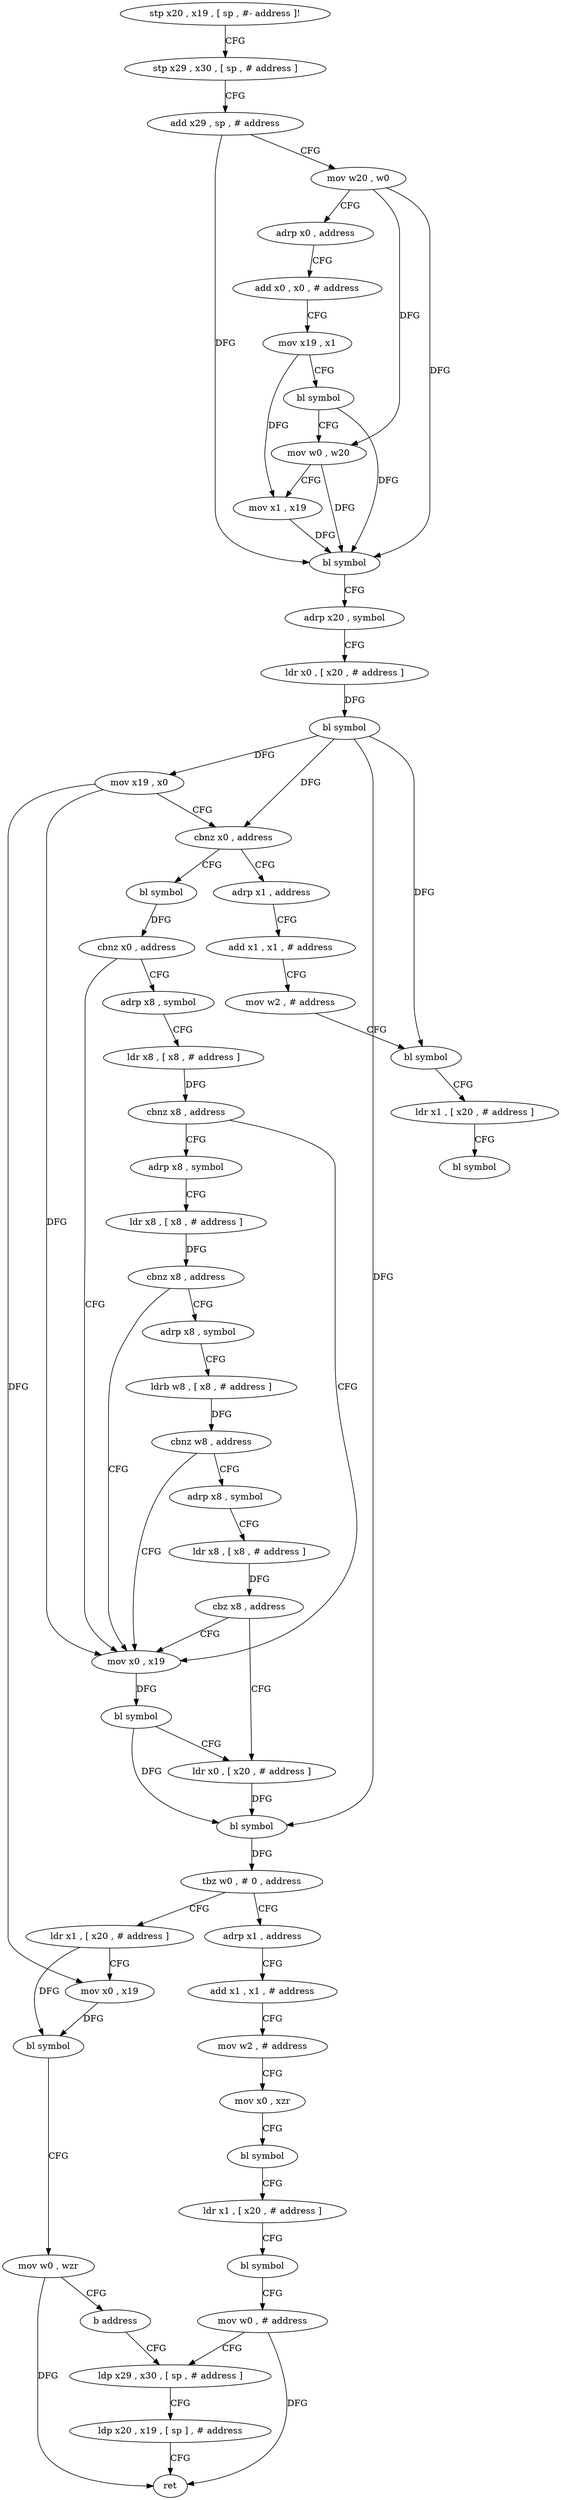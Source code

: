 digraph "func" {
"4217224" [label = "stp x20 , x19 , [ sp , #- address ]!" ]
"4217228" [label = "stp x29 , x30 , [ sp , # address ]" ]
"4217232" [label = "add x29 , sp , # address" ]
"4217236" [label = "mov w20 , w0" ]
"4217240" [label = "adrp x0 , address" ]
"4217244" [label = "add x0 , x0 , # address" ]
"4217248" [label = "mov x19 , x1" ]
"4217252" [label = "bl symbol" ]
"4217256" [label = "mov w0 , w20" ]
"4217260" [label = "mov x1 , x19" ]
"4217264" [label = "bl symbol" ]
"4217268" [label = "adrp x20 , symbol" ]
"4217272" [label = "ldr x0 , [ x20 , # address ]" ]
"4217276" [label = "bl symbol" ]
"4217280" [label = "mov x19 , x0" ]
"4217284" [label = "cbnz x0 , address" ]
"4217312" [label = "bl symbol" ]
"4217288" [label = "adrp x1 , address" ]
"4217316" [label = "cbnz x0 , address" ]
"4217368" [label = "mov x0 , x19" ]
"4217320" [label = "adrp x8 , symbol" ]
"4217292" [label = "add x1 , x1 , # address" ]
"4217296" [label = "mov w2 , # address" ]
"4217300" [label = "bl symbol" ]
"4217304" [label = "ldr x1 , [ x20 , # address ]" ]
"4217308" [label = "bl symbol" ]
"4217372" [label = "bl symbol" ]
"4217376" [label = "ldr x0 , [ x20 , # address ]" ]
"4217324" [label = "ldr x8 , [ x8 , # address ]" ]
"4217328" [label = "cbnz x8 , address" ]
"4217332" [label = "adrp x8 , symbol" ]
"4217408" [label = "adrp x1 , address" ]
"4217412" [label = "add x1 , x1 , # address" ]
"4217416" [label = "mov w2 , # address" ]
"4217420" [label = "mov x0 , xzr" ]
"4217424" [label = "bl symbol" ]
"4217428" [label = "ldr x1 , [ x20 , # address ]" ]
"4217432" [label = "bl symbol" ]
"4217436" [label = "mov w0 , # address" ]
"4217440" [label = "ldp x29 , x30 , [ sp , # address ]" ]
"4217388" [label = "ldr x1 , [ x20 , # address ]" ]
"4217392" [label = "mov x0 , x19" ]
"4217396" [label = "bl symbol" ]
"4217400" [label = "mov w0 , wzr" ]
"4217404" [label = "b address" ]
"4217336" [label = "ldr x8 , [ x8 , # address ]" ]
"4217340" [label = "cbnz x8 , address" ]
"4217344" [label = "adrp x8 , symbol" ]
"4217444" [label = "ldp x20 , x19 , [ sp ] , # address" ]
"4217448" [label = "ret" ]
"4217348" [label = "ldrb w8 , [ x8 , # address ]" ]
"4217352" [label = "cbnz w8 , address" ]
"4217356" [label = "adrp x8 , symbol" ]
"4217360" [label = "ldr x8 , [ x8 , # address ]" ]
"4217364" [label = "cbz x8 , address" ]
"4217380" [label = "bl symbol" ]
"4217384" [label = "tbz w0 , # 0 , address" ]
"4217224" -> "4217228" [ label = "CFG" ]
"4217228" -> "4217232" [ label = "CFG" ]
"4217232" -> "4217236" [ label = "CFG" ]
"4217232" -> "4217264" [ label = "DFG" ]
"4217236" -> "4217240" [ label = "CFG" ]
"4217236" -> "4217256" [ label = "DFG" ]
"4217236" -> "4217264" [ label = "DFG" ]
"4217240" -> "4217244" [ label = "CFG" ]
"4217244" -> "4217248" [ label = "CFG" ]
"4217248" -> "4217252" [ label = "CFG" ]
"4217248" -> "4217260" [ label = "DFG" ]
"4217252" -> "4217256" [ label = "CFG" ]
"4217252" -> "4217264" [ label = "DFG" ]
"4217256" -> "4217260" [ label = "CFG" ]
"4217256" -> "4217264" [ label = "DFG" ]
"4217260" -> "4217264" [ label = "DFG" ]
"4217264" -> "4217268" [ label = "CFG" ]
"4217268" -> "4217272" [ label = "CFG" ]
"4217272" -> "4217276" [ label = "DFG" ]
"4217276" -> "4217280" [ label = "DFG" ]
"4217276" -> "4217284" [ label = "DFG" ]
"4217276" -> "4217300" [ label = "DFG" ]
"4217276" -> "4217380" [ label = "DFG" ]
"4217280" -> "4217284" [ label = "CFG" ]
"4217280" -> "4217368" [ label = "DFG" ]
"4217280" -> "4217392" [ label = "DFG" ]
"4217284" -> "4217312" [ label = "CFG" ]
"4217284" -> "4217288" [ label = "CFG" ]
"4217312" -> "4217316" [ label = "DFG" ]
"4217288" -> "4217292" [ label = "CFG" ]
"4217316" -> "4217368" [ label = "CFG" ]
"4217316" -> "4217320" [ label = "CFG" ]
"4217368" -> "4217372" [ label = "DFG" ]
"4217320" -> "4217324" [ label = "CFG" ]
"4217292" -> "4217296" [ label = "CFG" ]
"4217296" -> "4217300" [ label = "CFG" ]
"4217300" -> "4217304" [ label = "CFG" ]
"4217304" -> "4217308" [ label = "CFG" ]
"4217372" -> "4217376" [ label = "CFG" ]
"4217372" -> "4217380" [ label = "DFG" ]
"4217376" -> "4217380" [ label = "DFG" ]
"4217324" -> "4217328" [ label = "DFG" ]
"4217328" -> "4217368" [ label = "CFG" ]
"4217328" -> "4217332" [ label = "CFG" ]
"4217332" -> "4217336" [ label = "CFG" ]
"4217408" -> "4217412" [ label = "CFG" ]
"4217412" -> "4217416" [ label = "CFG" ]
"4217416" -> "4217420" [ label = "CFG" ]
"4217420" -> "4217424" [ label = "CFG" ]
"4217424" -> "4217428" [ label = "CFG" ]
"4217428" -> "4217432" [ label = "CFG" ]
"4217432" -> "4217436" [ label = "CFG" ]
"4217436" -> "4217440" [ label = "CFG" ]
"4217436" -> "4217448" [ label = "DFG" ]
"4217440" -> "4217444" [ label = "CFG" ]
"4217388" -> "4217392" [ label = "CFG" ]
"4217388" -> "4217396" [ label = "DFG" ]
"4217392" -> "4217396" [ label = "DFG" ]
"4217396" -> "4217400" [ label = "CFG" ]
"4217400" -> "4217404" [ label = "CFG" ]
"4217400" -> "4217448" [ label = "DFG" ]
"4217404" -> "4217440" [ label = "CFG" ]
"4217336" -> "4217340" [ label = "DFG" ]
"4217340" -> "4217368" [ label = "CFG" ]
"4217340" -> "4217344" [ label = "CFG" ]
"4217344" -> "4217348" [ label = "CFG" ]
"4217444" -> "4217448" [ label = "CFG" ]
"4217348" -> "4217352" [ label = "DFG" ]
"4217352" -> "4217368" [ label = "CFG" ]
"4217352" -> "4217356" [ label = "CFG" ]
"4217356" -> "4217360" [ label = "CFG" ]
"4217360" -> "4217364" [ label = "DFG" ]
"4217364" -> "4217376" [ label = "CFG" ]
"4217364" -> "4217368" [ label = "CFG" ]
"4217380" -> "4217384" [ label = "DFG" ]
"4217384" -> "4217408" [ label = "CFG" ]
"4217384" -> "4217388" [ label = "CFG" ]
}
